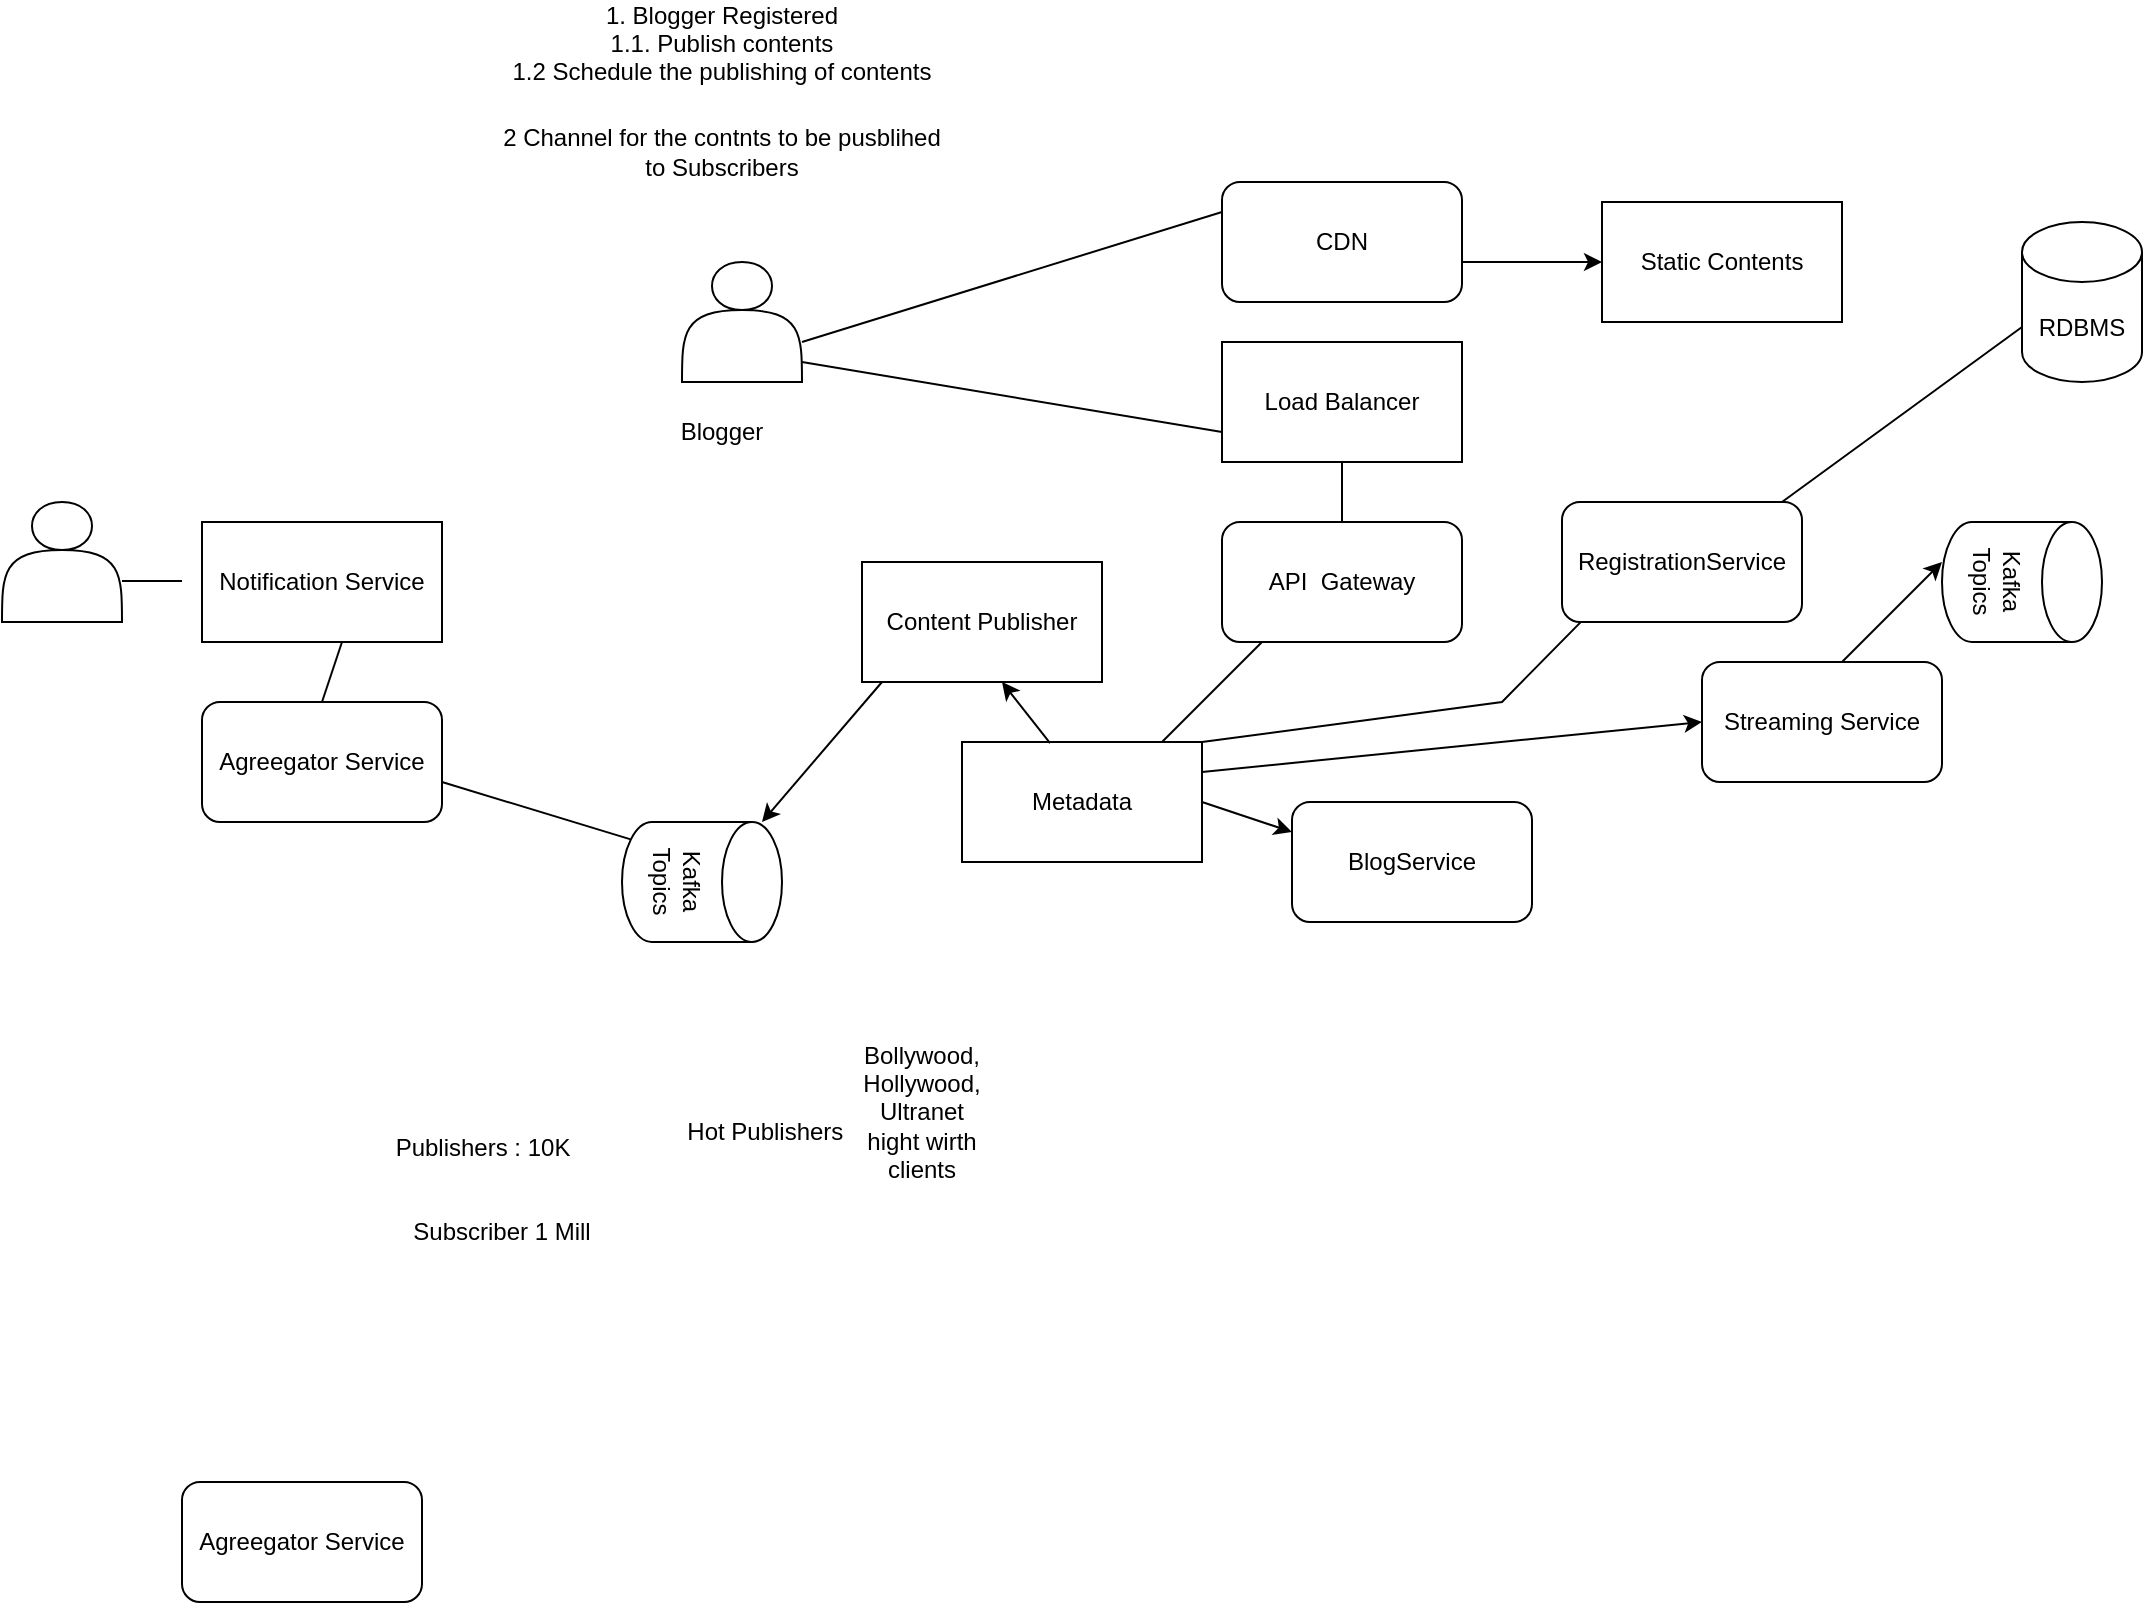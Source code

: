<mxfile version="23.1.6" type="github">
  <diagram name="Page-1" id="Q4xjp02sZWljuH2n2weU">
    <mxGraphModel dx="2281" dy="813" grid="1" gridSize="10" guides="1" tooltips="1" connect="1" arrows="1" fold="1" page="1" pageScale="1" pageWidth="850" pageHeight="1100" math="0" shadow="0">
      <root>
        <mxCell id="0" />
        <mxCell id="1" parent="0" />
        <mxCell id="R3oXK7UK5edtn_iwWxS8-1" value="1. Blogger Registered&lt;br&gt;1.1. Publish contents&lt;br&gt;1.2 Schedule the publishing of contents&lt;br&gt;&amp;nbsp;&lt;div&gt;&lt;br/&gt;&lt;/div&gt;" style="text;html=1;align=center;verticalAlign=middle;whiteSpace=wrap;rounded=0;" vertex="1" parent="1">
          <mxGeometry x="-60" y="40" width="280" height="30" as="geometry" />
        </mxCell>
        <mxCell id="R3oXK7UK5edtn_iwWxS8-2" value="2 Channel for the contnts to be pusblihed to Subscribers" style="text;html=1;align=center;verticalAlign=middle;whiteSpace=wrap;rounded=0;" vertex="1" parent="1">
          <mxGeometry x="-35" y="80" width="230" height="30" as="geometry" />
        </mxCell>
        <mxCell id="R3oXK7UK5edtn_iwWxS8-7" value="Load Balancer" style="rounded=0;whiteSpace=wrap;html=1;" vertex="1" parent="1">
          <mxGeometry x="330" y="190" width="120" height="60" as="geometry" />
        </mxCell>
        <mxCell id="R3oXK7UK5edtn_iwWxS8-8" value="CDN" style="rounded=1;whiteSpace=wrap;html=1;" vertex="1" parent="1">
          <mxGeometry x="330" y="110" width="120" height="60" as="geometry" />
        </mxCell>
        <mxCell id="R3oXK7UK5edtn_iwWxS8-10" value="" style="shape=actor;whiteSpace=wrap;html=1;" vertex="1" parent="1">
          <mxGeometry x="60" y="150" width="60" height="60" as="geometry" />
        </mxCell>
        <mxCell id="R3oXK7UK5edtn_iwWxS8-11" value="Blogger" style="text;html=1;align=center;verticalAlign=middle;whiteSpace=wrap;rounded=0;" vertex="1" parent="1">
          <mxGeometry x="50" y="220" width="60" height="30" as="geometry" />
        </mxCell>
        <mxCell id="R3oXK7UK5edtn_iwWxS8-12" value="" style="endArrow=none;html=1;rounded=0;entryX=0;entryY=0.25;entryDx=0;entryDy=0;" edge="1" parent="1" target="R3oXK7UK5edtn_iwWxS8-8">
          <mxGeometry width="50" height="50" relative="1" as="geometry">
            <mxPoint x="120" y="190" as="sourcePoint" />
            <mxPoint x="170" y="140" as="targetPoint" />
          </mxGeometry>
        </mxCell>
        <mxCell id="R3oXK7UK5edtn_iwWxS8-14" value="" style="endArrow=classic;html=1;rounded=0;" edge="1" parent="1">
          <mxGeometry width="50" height="50" relative="1" as="geometry">
            <mxPoint x="450" y="150" as="sourcePoint" />
            <mxPoint x="520" y="150" as="targetPoint" />
          </mxGeometry>
        </mxCell>
        <mxCell id="R3oXK7UK5edtn_iwWxS8-15" value="Static Contents" style="rounded=0;whiteSpace=wrap;html=1;" vertex="1" parent="1">
          <mxGeometry x="520" y="120" width="120" height="60" as="geometry" />
        </mxCell>
        <mxCell id="R3oXK7UK5edtn_iwWxS8-16" value="" style="endArrow=none;html=1;rounded=0;entryX=0;entryY=0.75;entryDx=0;entryDy=0;" edge="1" parent="1" target="R3oXK7UK5edtn_iwWxS8-7">
          <mxGeometry width="50" height="50" relative="1" as="geometry">
            <mxPoint x="120" y="200" as="sourcePoint" />
            <mxPoint x="170" y="150" as="targetPoint" />
          </mxGeometry>
        </mxCell>
        <mxCell id="R3oXK7UK5edtn_iwWxS8-17" value="API&amp;nbsp; Gateway" style="rounded=1;whiteSpace=wrap;html=1;" vertex="1" parent="1">
          <mxGeometry x="330" y="280" width="120" height="60" as="geometry" />
        </mxCell>
        <mxCell id="R3oXK7UK5edtn_iwWxS8-18" value="" style="endArrow=none;html=1;rounded=0;exitX=0.5;exitY=0;exitDx=0;exitDy=0;" edge="1" parent="1" source="R3oXK7UK5edtn_iwWxS8-17">
          <mxGeometry width="50" height="50" relative="1" as="geometry">
            <mxPoint x="340" y="300" as="sourcePoint" />
            <mxPoint x="390" y="250" as="targetPoint" />
          </mxGeometry>
        </mxCell>
        <mxCell id="R3oXK7UK5edtn_iwWxS8-20" value="Metadata" style="rounded=0;whiteSpace=wrap;html=1;" vertex="1" parent="1">
          <mxGeometry x="200" y="390" width="120" height="60" as="geometry" />
        </mxCell>
        <mxCell id="R3oXK7UK5edtn_iwWxS8-21" value="" style="endArrow=none;html=1;rounded=0;" edge="1" parent="1">
          <mxGeometry width="50" height="50" relative="1" as="geometry">
            <mxPoint x="300" y="390" as="sourcePoint" />
            <mxPoint x="350" y="340" as="targetPoint" />
          </mxGeometry>
        </mxCell>
        <mxCell id="R3oXK7UK5edtn_iwWxS8-22" value="Notification Service" style="rounded=0;whiteSpace=wrap;html=1;" vertex="1" parent="1">
          <mxGeometry x="-180" y="280" width="120" height="60" as="geometry" />
        </mxCell>
        <mxCell id="R3oXK7UK5edtn_iwWxS8-26" value="" style="shape=actor;whiteSpace=wrap;html=1;" vertex="1" parent="1">
          <mxGeometry x="-280" y="270" width="60" height="60" as="geometry" />
        </mxCell>
        <mxCell id="R3oXK7UK5edtn_iwWxS8-28" value="" style="endArrow=none;html=1;rounded=0;" edge="1" parent="1">
          <mxGeometry width="50" height="50" relative="1" as="geometry">
            <mxPoint x="-220" y="309.5" as="sourcePoint" />
            <mxPoint x="-190" y="309.5" as="targetPoint" />
          </mxGeometry>
        </mxCell>
        <mxCell id="R3oXK7UK5edtn_iwWxS8-29" value="Kafka Topics" style="shape=cylinder3;whiteSpace=wrap;html=1;boundedLbl=1;backgroundOutline=1;size=15;rotation=90;" vertex="1" parent="1">
          <mxGeometry x="40" y="420" width="60" height="80" as="geometry" />
        </mxCell>
        <mxCell id="R3oXK7UK5edtn_iwWxS8-31" value="Content Publisher" style="rounded=0;whiteSpace=wrap;html=1;" vertex="1" parent="1">
          <mxGeometry x="150" y="300" width="120" height="60" as="geometry" />
        </mxCell>
        <mxCell id="R3oXK7UK5edtn_iwWxS8-32" value="" style="endArrow=classic;html=1;rounded=0;" edge="1" parent="1">
          <mxGeometry width="50" height="50" relative="1" as="geometry">
            <mxPoint x="160" y="360" as="sourcePoint" />
            <mxPoint x="100" y="430" as="targetPoint" />
          </mxGeometry>
        </mxCell>
        <mxCell id="R3oXK7UK5edtn_iwWxS8-33" value="" style="endArrow=classic;html=1;rounded=0;exitX=0.367;exitY=0.01;exitDx=0;exitDy=0;exitPerimeter=0;" edge="1" parent="1" source="R3oXK7UK5edtn_iwWxS8-20">
          <mxGeometry width="50" height="50" relative="1" as="geometry">
            <mxPoint x="260" y="410" as="sourcePoint" />
            <mxPoint x="220" y="360" as="targetPoint" />
          </mxGeometry>
        </mxCell>
        <mxCell id="R3oXK7UK5edtn_iwWxS8-34" value="BlogService" style="rounded=1;whiteSpace=wrap;html=1;" vertex="1" parent="1">
          <mxGeometry x="365" y="420" width="120" height="60" as="geometry" />
        </mxCell>
        <mxCell id="R3oXK7UK5edtn_iwWxS8-35" value="" style="endArrow=classic;html=1;rounded=0;entryX=0;entryY=0.25;entryDx=0;entryDy=0;" edge="1" parent="1" target="R3oXK7UK5edtn_iwWxS8-34">
          <mxGeometry width="50" height="50" relative="1" as="geometry">
            <mxPoint x="320" y="420" as="sourcePoint" />
            <mxPoint x="400" y="440" as="targetPoint" />
          </mxGeometry>
        </mxCell>
        <mxCell id="R3oXK7UK5edtn_iwWxS8-36" value="Streaming Service" style="rounded=1;whiteSpace=wrap;html=1;" vertex="1" parent="1">
          <mxGeometry x="570" y="350" width="120" height="60" as="geometry" />
        </mxCell>
        <mxCell id="R3oXK7UK5edtn_iwWxS8-37" value="Kafka Topics" style="shape=cylinder3;whiteSpace=wrap;html=1;boundedLbl=1;backgroundOutline=1;size=15;rotation=90;" vertex="1" parent="1">
          <mxGeometry x="700" y="270" width="60" height="80" as="geometry" />
        </mxCell>
        <mxCell id="R3oXK7UK5edtn_iwWxS8-38" value="" style="endArrow=classic;html=1;rounded=0;" edge="1" parent="1">
          <mxGeometry width="50" height="50" relative="1" as="geometry">
            <mxPoint x="640" y="350" as="sourcePoint" />
            <mxPoint x="690" y="300" as="targetPoint" />
          </mxGeometry>
        </mxCell>
        <mxCell id="R3oXK7UK5edtn_iwWxS8-39" value="" style="endArrow=classic;html=1;rounded=0;exitX=1;exitY=0.25;exitDx=0;exitDy=0;entryX=0;entryY=0.5;entryDx=0;entryDy=0;" edge="1" parent="1" source="R3oXK7UK5edtn_iwWxS8-20" target="R3oXK7UK5edtn_iwWxS8-36">
          <mxGeometry width="50" height="50" relative="1" as="geometry">
            <mxPoint x="320" y="420" as="sourcePoint" />
            <mxPoint x="370" y="370" as="targetPoint" />
          </mxGeometry>
        </mxCell>
        <mxCell id="R3oXK7UK5edtn_iwWxS8-46" value="RDBMS" style="shape=cylinder3;whiteSpace=wrap;html=1;boundedLbl=1;backgroundOutline=1;size=15;" vertex="1" parent="1">
          <mxGeometry x="730" y="130" width="60" height="80" as="geometry" />
        </mxCell>
        <mxCell id="R3oXK7UK5edtn_iwWxS8-48" value="RegistrationService" style="rounded=1;whiteSpace=wrap;html=1;" vertex="1" parent="1">
          <mxGeometry x="500" y="270" width="120" height="60" as="geometry" />
        </mxCell>
        <mxCell id="R3oXK7UK5edtn_iwWxS8-49" value="" style="endArrow=none;html=1;rounded=0;exitX=1;exitY=0;exitDx=0;exitDy=0;entryX=0.08;entryY=0.997;entryDx=0;entryDy=0;entryPerimeter=0;" edge="1" parent="1" source="R3oXK7UK5edtn_iwWxS8-20" target="R3oXK7UK5edtn_iwWxS8-48">
          <mxGeometry width="50" height="50" relative="1" as="geometry">
            <mxPoint x="340" y="400" as="sourcePoint" />
            <mxPoint x="500" y="350" as="targetPoint" />
            <Array as="points">
              <mxPoint x="470" y="370" />
            </Array>
          </mxGeometry>
        </mxCell>
        <mxCell id="R3oXK7UK5edtn_iwWxS8-50" value="" style="endArrow=none;html=1;rounded=0;entryX=0;entryY=0;entryDx=0;entryDy=52.5;entryPerimeter=0;" edge="1" parent="1" target="R3oXK7UK5edtn_iwWxS8-46">
          <mxGeometry width="50" height="50" relative="1" as="geometry">
            <mxPoint x="610" y="270" as="sourcePoint" />
            <mxPoint x="660" y="220" as="targetPoint" />
          </mxGeometry>
        </mxCell>
        <mxCell id="R3oXK7UK5edtn_iwWxS8-51" value="Publishers : 10K" style="text;html=1;align=center;verticalAlign=middle;resizable=0;points=[];autosize=1;strokeColor=none;fillColor=none;" vertex="1" parent="1">
          <mxGeometry x="-95" y="578" width="110" height="30" as="geometry" />
        </mxCell>
        <mxCell id="R3oXK7UK5edtn_iwWxS8-52" value="Subscriber 1 Mill" style="text;html=1;align=center;verticalAlign=middle;whiteSpace=wrap;rounded=0;" vertex="1" parent="1">
          <mxGeometry x="-90" y="620" width="120" height="30" as="geometry" />
        </mxCell>
        <mxCell id="R3oXK7UK5edtn_iwWxS8-54" value="&amp;nbsp;Hot Publishers" style="text;html=1;align=center;verticalAlign=middle;whiteSpace=wrap;rounded=0;" vertex="1" parent="1">
          <mxGeometry x="40" y="570" width="120" height="30" as="geometry" />
        </mxCell>
        <mxCell id="R3oXK7UK5edtn_iwWxS8-55" value="Bollywood, Hollywood, Ultranet hight wirth clients" style="text;html=1;align=center;verticalAlign=middle;whiteSpace=wrap;rounded=0;" vertex="1" parent="1">
          <mxGeometry x="150" y="560" width="60" height="30" as="geometry" />
        </mxCell>
        <mxCell id="R3oXK7UK5edtn_iwWxS8-57" value="Agreegator Service" style="rounded=1;whiteSpace=wrap;html=1;" vertex="1" parent="1">
          <mxGeometry x="-180" y="370" width="120" height="60" as="geometry" />
        </mxCell>
        <mxCell id="R3oXK7UK5edtn_iwWxS8-58" value="" style="endArrow=none;html=1;rounded=0;entryX=0.145;entryY=1;entryDx=0;entryDy=-4.35;entryPerimeter=0;" edge="1" parent="1" target="R3oXK7UK5edtn_iwWxS8-29">
          <mxGeometry width="50" height="50" relative="1" as="geometry">
            <mxPoint x="-60" y="410" as="sourcePoint" />
            <mxPoint x="-10" y="360" as="targetPoint" />
          </mxGeometry>
        </mxCell>
        <mxCell id="R3oXK7UK5edtn_iwWxS8-59" value="" style="endArrow=none;html=1;rounded=0;exitX=0.5;exitY=0;exitDx=0;exitDy=0;" edge="1" parent="1" source="R3oXK7UK5edtn_iwWxS8-57">
          <mxGeometry width="50" height="50" relative="1" as="geometry">
            <mxPoint x="-160" y="390" as="sourcePoint" />
            <mxPoint x="-110" y="340" as="targetPoint" />
          </mxGeometry>
        </mxCell>
        <mxCell id="R3oXK7UK5edtn_iwWxS8-60" value="Agreegator Service" style="rounded=1;whiteSpace=wrap;html=1;" vertex="1" parent="1">
          <mxGeometry x="-190" y="760" width="120" height="60" as="geometry" />
        </mxCell>
      </root>
    </mxGraphModel>
  </diagram>
</mxfile>
